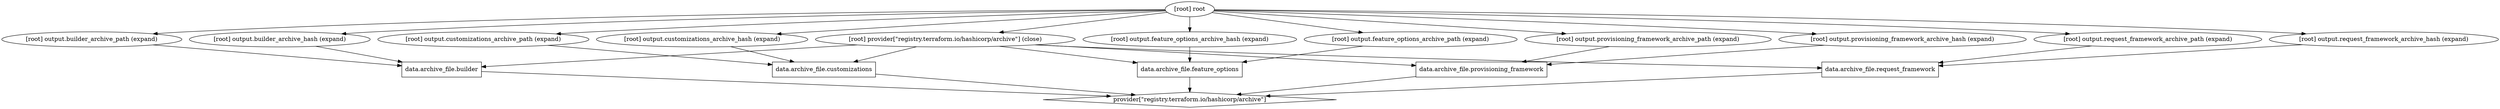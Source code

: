 digraph {
	compound = "true"
	newrank = "true"
	subgraph "root" {
		"[root] data.archive_file.builder (expand)" [label = "data.archive_file.builder", shape = "box"]
		"[root] data.archive_file.customizations (expand)" [label = "data.archive_file.customizations", shape = "box"]
		"[root] data.archive_file.feature_options (expand)" [label = "data.archive_file.feature_options", shape = "box"]
		"[root] data.archive_file.provisioning_framework (expand)" [label = "data.archive_file.provisioning_framework", shape = "box"]
		"[root] data.archive_file.request_framework (expand)" [label = "data.archive_file.request_framework", shape = "box"]
		"[root] provider[\"registry.terraform.io/hashicorp/archive\"]" [label = "provider[\"registry.terraform.io/hashicorp/archive\"]", shape = "diamond"]
		"[root] data.archive_file.builder (expand)" -> "[root] provider[\"registry.terraform.io/hashicorp/archive\"]"
		"[root] data.archive_file.customizations (expand)" -> "[root] provider[\"registry.terraform.io/hashicorp/archive\"]"
		"[root] data.archive_file.feature_options (expand)" -> "[root] provider[\"registry.terraform.io/hashicorp/archive\"]"
		"[root] data.archive_file.provisioning_framework (expand)" -> "[root] provider[\"registry.terraform.io/hashicorp/archive\"]"
		"[root] data.archive_file.request_framework (expand)" -> "[root] provider[\"registry.terraform.io/hashicorp/archive\"]"
		"[root] output.builder_archive_hash (expand)" -> "[root] data.archive_file.builder (expand)"
		"[root] output.builder_archive_path (expand)" -> "[root] data.archive_file.builder (expand)"
		"[root] output.customizations_archive_hash (expand)" -> "[root] data.archive_file.customizations (expand)"
		"[root] output.customizations_archive_path (expand)" -> "[root] data.archive_file.customizations (expand)"
		"[root] output.feature_options_archive_hash (expand)" -> "[root] data.archive_file.feature_options (expand)"
		"[root] output.feature_options_archive_path (expand)" -> "[root] data.archive_file.feature_options (expand)"
		"[root] output.provisioning_framework_archive_hash (expand)" -> "[root] data.archive_file.provisioning_framework (expand)"
		"[root] output.provisioning_framework_archive_path (expand)" -> "[root] data.archive_file.provisioning_framework (expand)"
		"[root] output.request_framework_archive_hash (expand)" -> "[root] data.archive_file.request_framework (expand)"
		"[root] output.request_framework_archive_path (expand)" -> "[root] data.archive_file.request_framework (expand)"
		"[root] provider[\"registry.terraform.io/hashicorp/archive\"] (close)" -> "[root] data.archive_file.builder (expand)"
		"[root] provider[\"registry.terraform.io/hashicorp/archive\"] (close)" -> "[root] data.archive_file.customizations (expand)"
		"[root] provider[\"registry.terraform.io/hashicorp/archive\"] (close)" -> "[root] data.archive_file.feature_options (expand)"
		"[root] provider[\"registry.terraform.io/hashicorp/archive\"] (close)" -> "[root] data.archive_file.provisioning_framework (expand)"
		"[root] provider[\"registry.terraform.io/hashicorp/archive\"] (close)" -> "[root] data.archive_file.request_framework (expand)"
		"[root] root" -> "[root] output.builder_archive_hash (expand)"
		"[root] root" -> "[root] output.builder_archive_path (expand)"
		"[root] root" -> "[root] output.customizations_archive_hash (expand)"
		"[root] root" -> "[root] output.customizations_archive_path (expand)"
		"[root] root" -> "[root] output.feature_options_archive_hash (expand)"
		"[root] root" -> "[root] output.feature_options_archive_path (expand)"
		"[root] root" -> "[root] output.provisioning_framework_archive_hash (expand)"
		"[root] root" -> "[root] output.provisioning_framework_archive_path (expand)"
		"[root] root" -> "[root] output.request_framework_archive_hash (expand)"
		"[root] root" -> "[root] output.request_framework_archive_path (expand)"
		"[root] root" -> "[root] provider[\"registry.terraform.io/hashicorp/archive\"] (close)"
	}
}

